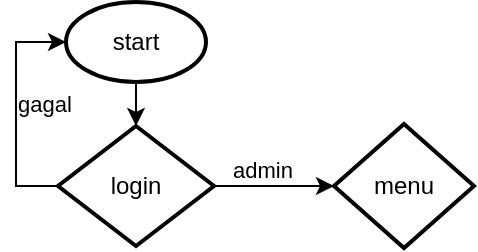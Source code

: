 <mxfile version="20.6.0" type="github"><diagram id="uXkx6IkqmbBI_ho-M6-_" name="Page-1"><mxGraphModel dx="313" dy="171" grid="1" gridSize="10" guides="1" tooltips="1" connect="1" arrows="1" fold="1" page="1" pageScale="1" pageWidth="850" pageHeight="1100" math="0" shadow="0"><root><mxCell id="0"/><mxCell id="1" parent="0"/><mxCell id="j5NvkX9VIURPl_OA-TUB-5" value="" style="edgeStyle=orthogonalEdgeStyle;rounded=0;orthogonalLoop=1;jettySize=auto;html=1;" edge="1" parent="1" source="j5NvkX9VIURPl_OA-TUB-1" target="j5NvkX9VIURPl_OA-TUB-4"><mxGeometry relative="1" as="geometry"/></mxCell><object label="start&lt;br&gt;" id="j5NvkX9VIURPl_OA-TUB-1"><mxCell style="strokeWidth=2;html=1;shape=mxgraph.flowchart.start_1;whiteSpace=wrap;" vertex="1" parent="1"><mxGeometry x="46" y="10" width="70" height="40" as="geometry"/></mxCell></object><mxCell id="j5NvkX9VIURPl_OA-TUB-7" style="edgeStyle=orthogonalEdgeStyle;rounded=0;orthogonalLoop=1;jettySize=auto;html=1;entryX=0;entryY=0.5;entryDx=0;entryDy=0;entryPerimeter=0;" edge="1" parent="1" source="j5NvkX9VIURPl_OA-TUB-4" target="j5NvkX9VIURPl_OA-TUB-1"><mxGeometry relative="1" as="geometry"><Array as="points"><mxPoint x="21" y="102"/><mxPoint x="21" y="30"/></Array></mxGeometry></mxCell><mxCell id="j5NvkX9VIURPl_OA-TUB-8" value="gagal&lt;br&gt;" style="edgeLabel;html=1;align=center;verticalAlign=middle;resizable=0;points=[];" vertex="1" connectable="0" parent="j5NvkX9VIURPl_OA-TUB-7"><mxGeometry x="0.055" y="1" relative="1" as="geometry"><mxPoint x="15" as="offset"/></mxGeometry></mxCell><mxCell id="j5NvkX9VIURPl_OA-TUB-10" value="" style="edgeStyle=orthogonalEdgeStyle;rounded=0;orthogonalLoop=1;jettySize=auto;html=1;entryX=0;entryY=0.5;entryDx=0;entryDy=0;entryPerimeter=0;" edge="1" parent="1" source="j5NvkX9VIURPl_OA-TUB-4" target="j5NvkX9VIURPl_OA-TUB-13"><mxGeometry relative="1" as="geometry"><mxPoint x="179" y="102" as="targetPoint"/></mxGeometry></mxCell><mxCell id="j5NvkX9VIURPl_OA-TUB-12" value="admin&lt;br&gt;" style="edgeLabel;html=1;align=center;verticalAlign=middle;resizable=0;points=[];" vertex="1" connectable="0" parent="j5NvkX9VIURPl_OA-TUB-10"><mxGeometry x="-0.318" y="-1" relative="1" as="geometry"><mxPoint x="3" y="-9" as="offset"/></mxGeometry></mxCell><mxCell id="j5NvkX9VIURPl_OA-TUB-4" value="login" style="rhombus;whiteSpace=wrap;html=1;strokeWidth=2;" vertex="1" parent="1"><mxGeometry x="42" y="72" width="78" height="60" as="geometry"/></mxCell><mxCell id="j5NvkX9VIURPl_OA-TUB-13" value="menu" style="strokeWidth=2;html=1;shape=mxgraph.flowchart.decision;whiteSpace=wrap;" vertex="1" parent="1"><mxGeometry x="180" y="71" width="70" height="62" as="geometry"/></mxCell></root></mxGraphModel></diagram></mxfile>